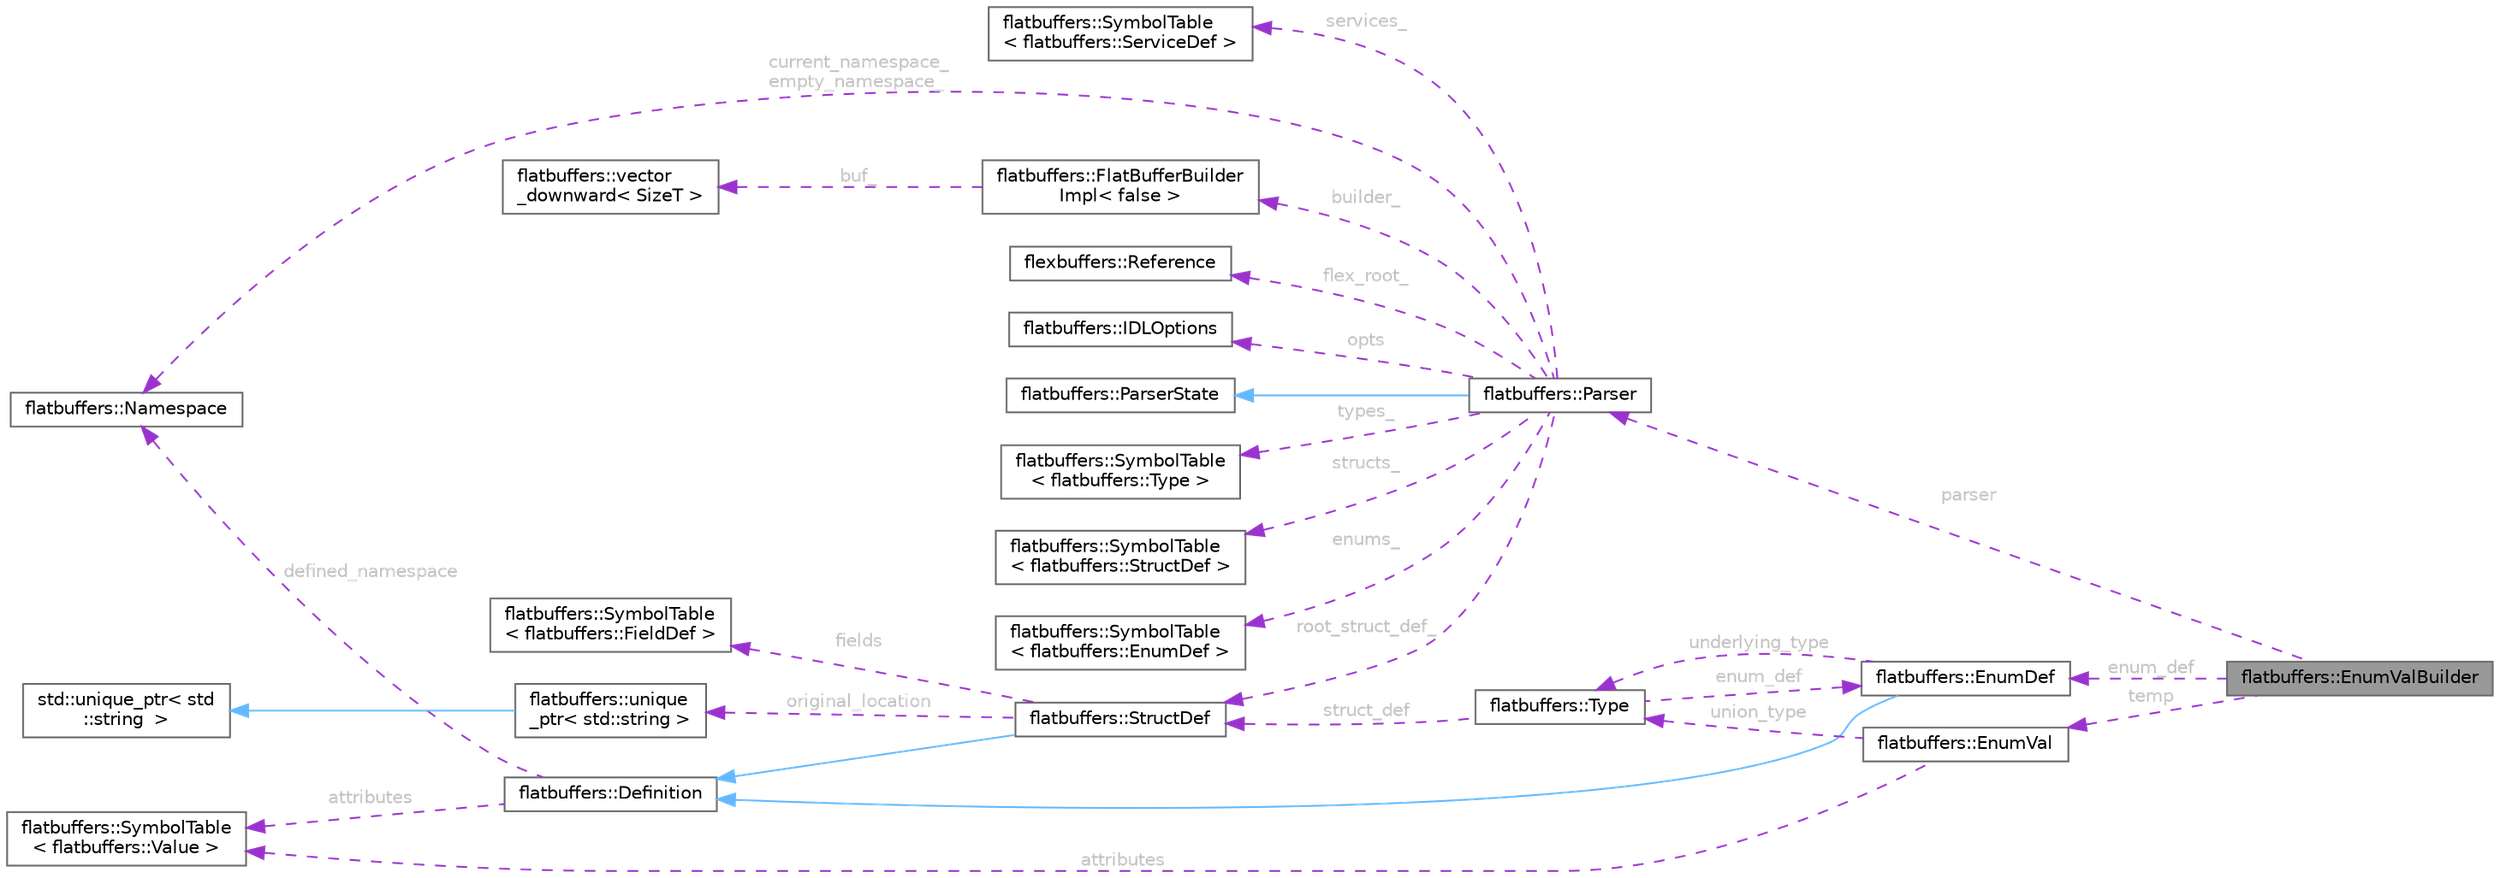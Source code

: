 digraph "flatbuffers::EnumValBuilder"
{
 // LATEX_PDF_SIZE
  bgcolor="transparent";
  edge [fontname=Helvetica,fontsize=10,labelfontname=Helvetica,labelfontsize=10];
  node [fontname=Helvetica,fontsize=10,shape=box,height=0.2,width=0.4];
  rankdir="LR";
  Node1 [id="Node000001",label="flatbuffers::EnumValBuilder",height=0.2,width=0.4,color="gray40", fillcolor="grey60", style="filled", fontcolor="black",tooltip=" "];
  Node2 -> Node1 [id="edge27_Node000001_Node000002",dir="back",color="darkorchid3",style="dashed",tooltip=" ",label=" parser",fontcolor="grey" ];
  Node2 [id="Node000002",label="flatbuffers::Parser",height=0.2,width=0.4,color="gray40", fillcolor="white", style="filled",URL="$classflatbuffers_1_1Parser.html",tooltip=" "];
  Node3 -> Node2 [id="edge28_Node000002_Node000003",dir="back",color="steelblue1",style="solid",tooltip=" "];
  Node3 [id="Node000003",label="flatbuffers::ParserState",height=0.2,width=0.4,color="gray40", fillcolor="white", style="filled",URL="$structflatbuffers_1_1ParserState.html",tooltip=" "];
  Node4 -> Node2 [id="edge29_Node000002_Node000004",dir="back",color="darkorchid3",style="dashed",tooltip=" ",label=" types_",fontcolor="grey" ];
  Node4 [id="Node000004",label="flatbuffers::SymbolTable\l\< flatbuffers::Type \>",height=0.2,width=0.4,color="gray40", fillcolor="white", style="filled",URL="$classflatbuffers_1_1SymbolTable.html",tooltip=" "];
  Node5 -> Node2 [id="edge30_Node000002_Node000005",dir="back",color="darkorchid3",style="dashed",tooltip=" ",label=" structs_",fontcolor="grey" ];
  Node5 [id="Node000005",label="flatbuffers::SymbolTable\l\< flatbuffers::StructDef \>",height=0.2,width=0.4,color="gray40", fillcolor="white", style="filled",URL="$classflatbuffers_1_1SymbolTable.html",tooltip=" "];
  Node6 -> Node2 [id="edge31_Node000002_Node000006",dir="back",color="darkorchid3",style="dashed",tooltip=" ",label=" enums_",fontcolor="grey" ];
  Node6 [id="Node000006",label="flatbuffers::SymbolTable\l\< flatbuffers::EnumDef \>",height=0.2,width=0.4,color="gray40", fillcolor="white", style="filled",URL="$classflatbuffers_1_1SymbolTable.html",tooltip=" "];
  Node7 -> Node2 [id="edge32_Node000002_Node000007",dir="back",color="darkorchid3",style="dashed",tooltip=" ",label=" services_",fontcolor="grey" ];
  Node7 [id="Node000007",label="flatbuffers::SymbolTable\l\< flatbuffers::ServiceDef \>",height=0.2,width=0.4,color="gray40", fillcolor="white", style="filled",URL="$classflatbuffers_1_1SymbolTable.html",tooltip=" "];
  Node8 -> Node2 [id="edge33_Node000002_Node000008",dir="back",color="darkorchid3",style="dashed",tooltip=" ",label=" current_namespace_\nempty_namespace_",fontcolor="grey" ];
  Node8 [id="Node000008",label="flatbuffers::Namespace",height=0.2,width=0.4,color="gray40", fillcolor="white", style="filled",URL="$structflatbuffers_1_1Namespace.html",tooltip=" "];
  Node9 -> Node2 [id="edge34_Node000002_Node000009",dir="back",color="darkorchid3",style="dashed",tooltip=" ",label=" builder_",fontcolor="grey" ];
  Node9 [id="Node000009",label="flatbuffers::FlatBufferBuilder\lImpl\< false \>",height=0.2,width=0.4,color="gray40", fillcolor="white", style="filled",URL="$classflatbuffers_1_1FlatBufferBuilderImpl.html",tooltip=" "];
  Node10 -> Node9 [id="edge35_Node000009_Node000010",dir="back",color="darkorchid3",style="dashed",tooltip=" ",label=" buf_",fontcolor="grey" ];
  Node10 [id="Node000010",label="flatbuffers::vector\l_downward\< SizeT \>",height=0.2,width=0.4,color="gray40", fillcolor="white", style="filled",URL="$classflatbuffers_1_1vector__downward.html",tooltip=" "];
  Node11 -> Node2 [id="edge36_Node000002_Node000011",dir="back",color="darkorchid3",style="dashed",tooltip=" ",label=" flex_root_",fontcolor="grey" ];
  Node11 [id="Node000011",label="flexbuffers::Reference",height=0.2,width=0.4,color="gray40", fillcolor="white", style="filled",URL="$classflexbuffers_1_1Reference.html",tooltip=" "];
  Node12 -> Node2 [id="edge37_Node000002_Node000012",dir="back",color="darkorchid3",style="dashed",tooltip=" ",label=" root_struct_def_",fontcolor="grey" ];
  Node12 [id="Node000012",label="flatbuffers::StructDef",height=0.2,width=0.4,color="gray40", fillcolor="white", style="filled",URL="$structflatbuffers_1_1StructDef.html",tooltip=" "];
  Node13 -> Node12 [id="edge38_Node000012_Node000013",dir="back",color="steelblue1",style="solid",tooltip=" "];
  Node13 [id="Node000013",label="flatbuffers::Definition",height=0.2,width=0.4,color="gray40", fillcolor="white", style="filled",URL="$structflatbuffers_1_1Definition.html",tooltip=" "];
  Node14 -> Node13 [id="edge39_Node000013_Node000014",dir="back",color="darkorchid3",style="dashed",tooltip=" ",label=" attributes",fontcolor="grey" ];
  Node14 [id="Node000014",label="flatbuffers::SymbolTable\l\< flatbuffers::Value \>",height=0.2,width=0.4,color="gray40", fillcolor="white", style="filled",URL="$classflatbuffers_1_1SymbolTable.html",tooltip=" "];
  Node8 -> Node13 [id="edge40_Node000013_Node000008",dir="back",color="darkorchid3",style="dashed",tooltip=" ",label=" defined_namespace",fontcolor="grey" ];
  Node15 -> Node12 [id="edge41_Node000012_Node000015",dir="back",color="darkorchid3",style="dashed",tooltip=" ",label=" fields",fontcolor="grey" ];
  Node15 [id="Node000015",label="flatbuffers::SymbolTable\l\< flatbuffers::FieldDef \>",height=0.2,width=0.4,color="gray40", fillcolor="white", style="filled",URL="$classflatbuffers_1_1SymbolTable.html",tooltip=" "];
  Node16 -> Node12 [id="edge42_Node000012_Node000016",dir="back",color="darkorchid3",style="dashed",tooltip=" ",label=" original_location",fontcolor="grey" ];
  Node16 [id="Node000016",label="flatbuffers::unique\l_ptr\< std::string \>",height=0.2,width=0.4,color="gray40", fillcolor="white", style="filled",URL="$classflatbuffers_1_1unique__ptr.html",tooltip=" "];
  Node17 -> Node16 [id="edge43_Node000016_Node000017",dir="back",color="steelblue1",style="solid",tooltip=" "];
  Node17 [id="Node000017",label="std::unique_ptr\< std\l::string  \>",height=0.2,width=0.4,color="gray40", fillcolor="white", style="filled",tooltip=" "];
  Node18 -> Node2 [id="edge44_Node000002_Node000018",dir="back",color="darkorchid3",style="dashed",tooltip=" ",label=" opts",fontcolor="grey" ];
  Node18 [id="Node000018",label="flatbuffers::IDLOptions",height=0.2,width=0.4,color="gray40", fillcolor="white", style="filled",URL="$structflatbuffers_1_1IDLOptions.html",tooltip=" "];
  Node19 -> Node1 [id="edge45_Node000001_Node000019",dir="back",color="darkorchid3",style="dashed",tooltip=" ",label=" enum_def",fontcolor="grey" ];
  Node19 [id="Node000019",label="flatbuffers::EnumDef",height=0.2,width=0.4,color="gray40", fillcolor="white", style="filled",URL="$structflatbuffers_1_1EnumDef.html",tooltip=" "];
  Node13 -> Node19 [id="edge46_Node000019_Node000013",dir="back",color="steelblue1",style="solid",tooltip=" "];
  Node20 -> Node19 [id="edge47_Node000019_Node000020",dir="back",color="darkorchid3",style="dashed",tooltip=" ",label=" underlying_type",fontcolor="grey" ];
  Node20 [id="Node000020",label="flatbuffers::Type",height=0.2,width=0.4,color="gray40", fillcolor="white", style="filled",URL="$structflatbuffers_1_1Type.html",tooltip=" "];
  Node12 -> Node20 [id="edge48_Node000020_Node000012",dir="back",color="darkorchid3",style="dashed",tooltip=" ",label=" struct_def",fontcolor="grey" ];
  Node19 -> Node20 [id="edge49_Node000020_Node000019",dir="back",color="darkorchid3",style="dashed",tooltip=" ",label=" enum_def",fontcolor="grey" ];
  Node21 -> Node1 [id="edge50_Node000001_Node000021",dir="back",color="darkorchid3",style="dashed",tooltip=" ",label=" temp",fontcolor="grey" ];
  Node21 [id="Node000021",label="flatbuffers::EnumVal",height=0.2,width=0.4,color="gray40", fillcolor="white", style="filled",URL="$structflatbuffers_1_1EnumVal.html",tooltip=" "];
  Node20 -> Node21 [id="edge51_Node000021_Node000020",dir="back",color="darkorchid3",style="dashed",tooltip=" ",label=" union_type",fontcolor="grey" ];
  Node14 -> Node21 [id="edge52_Node000021_Node000014",dir="back",color="darkorchid3",style="dashed",tooltip=" ",label=" attributes",fontcolor="grey" ];
}
